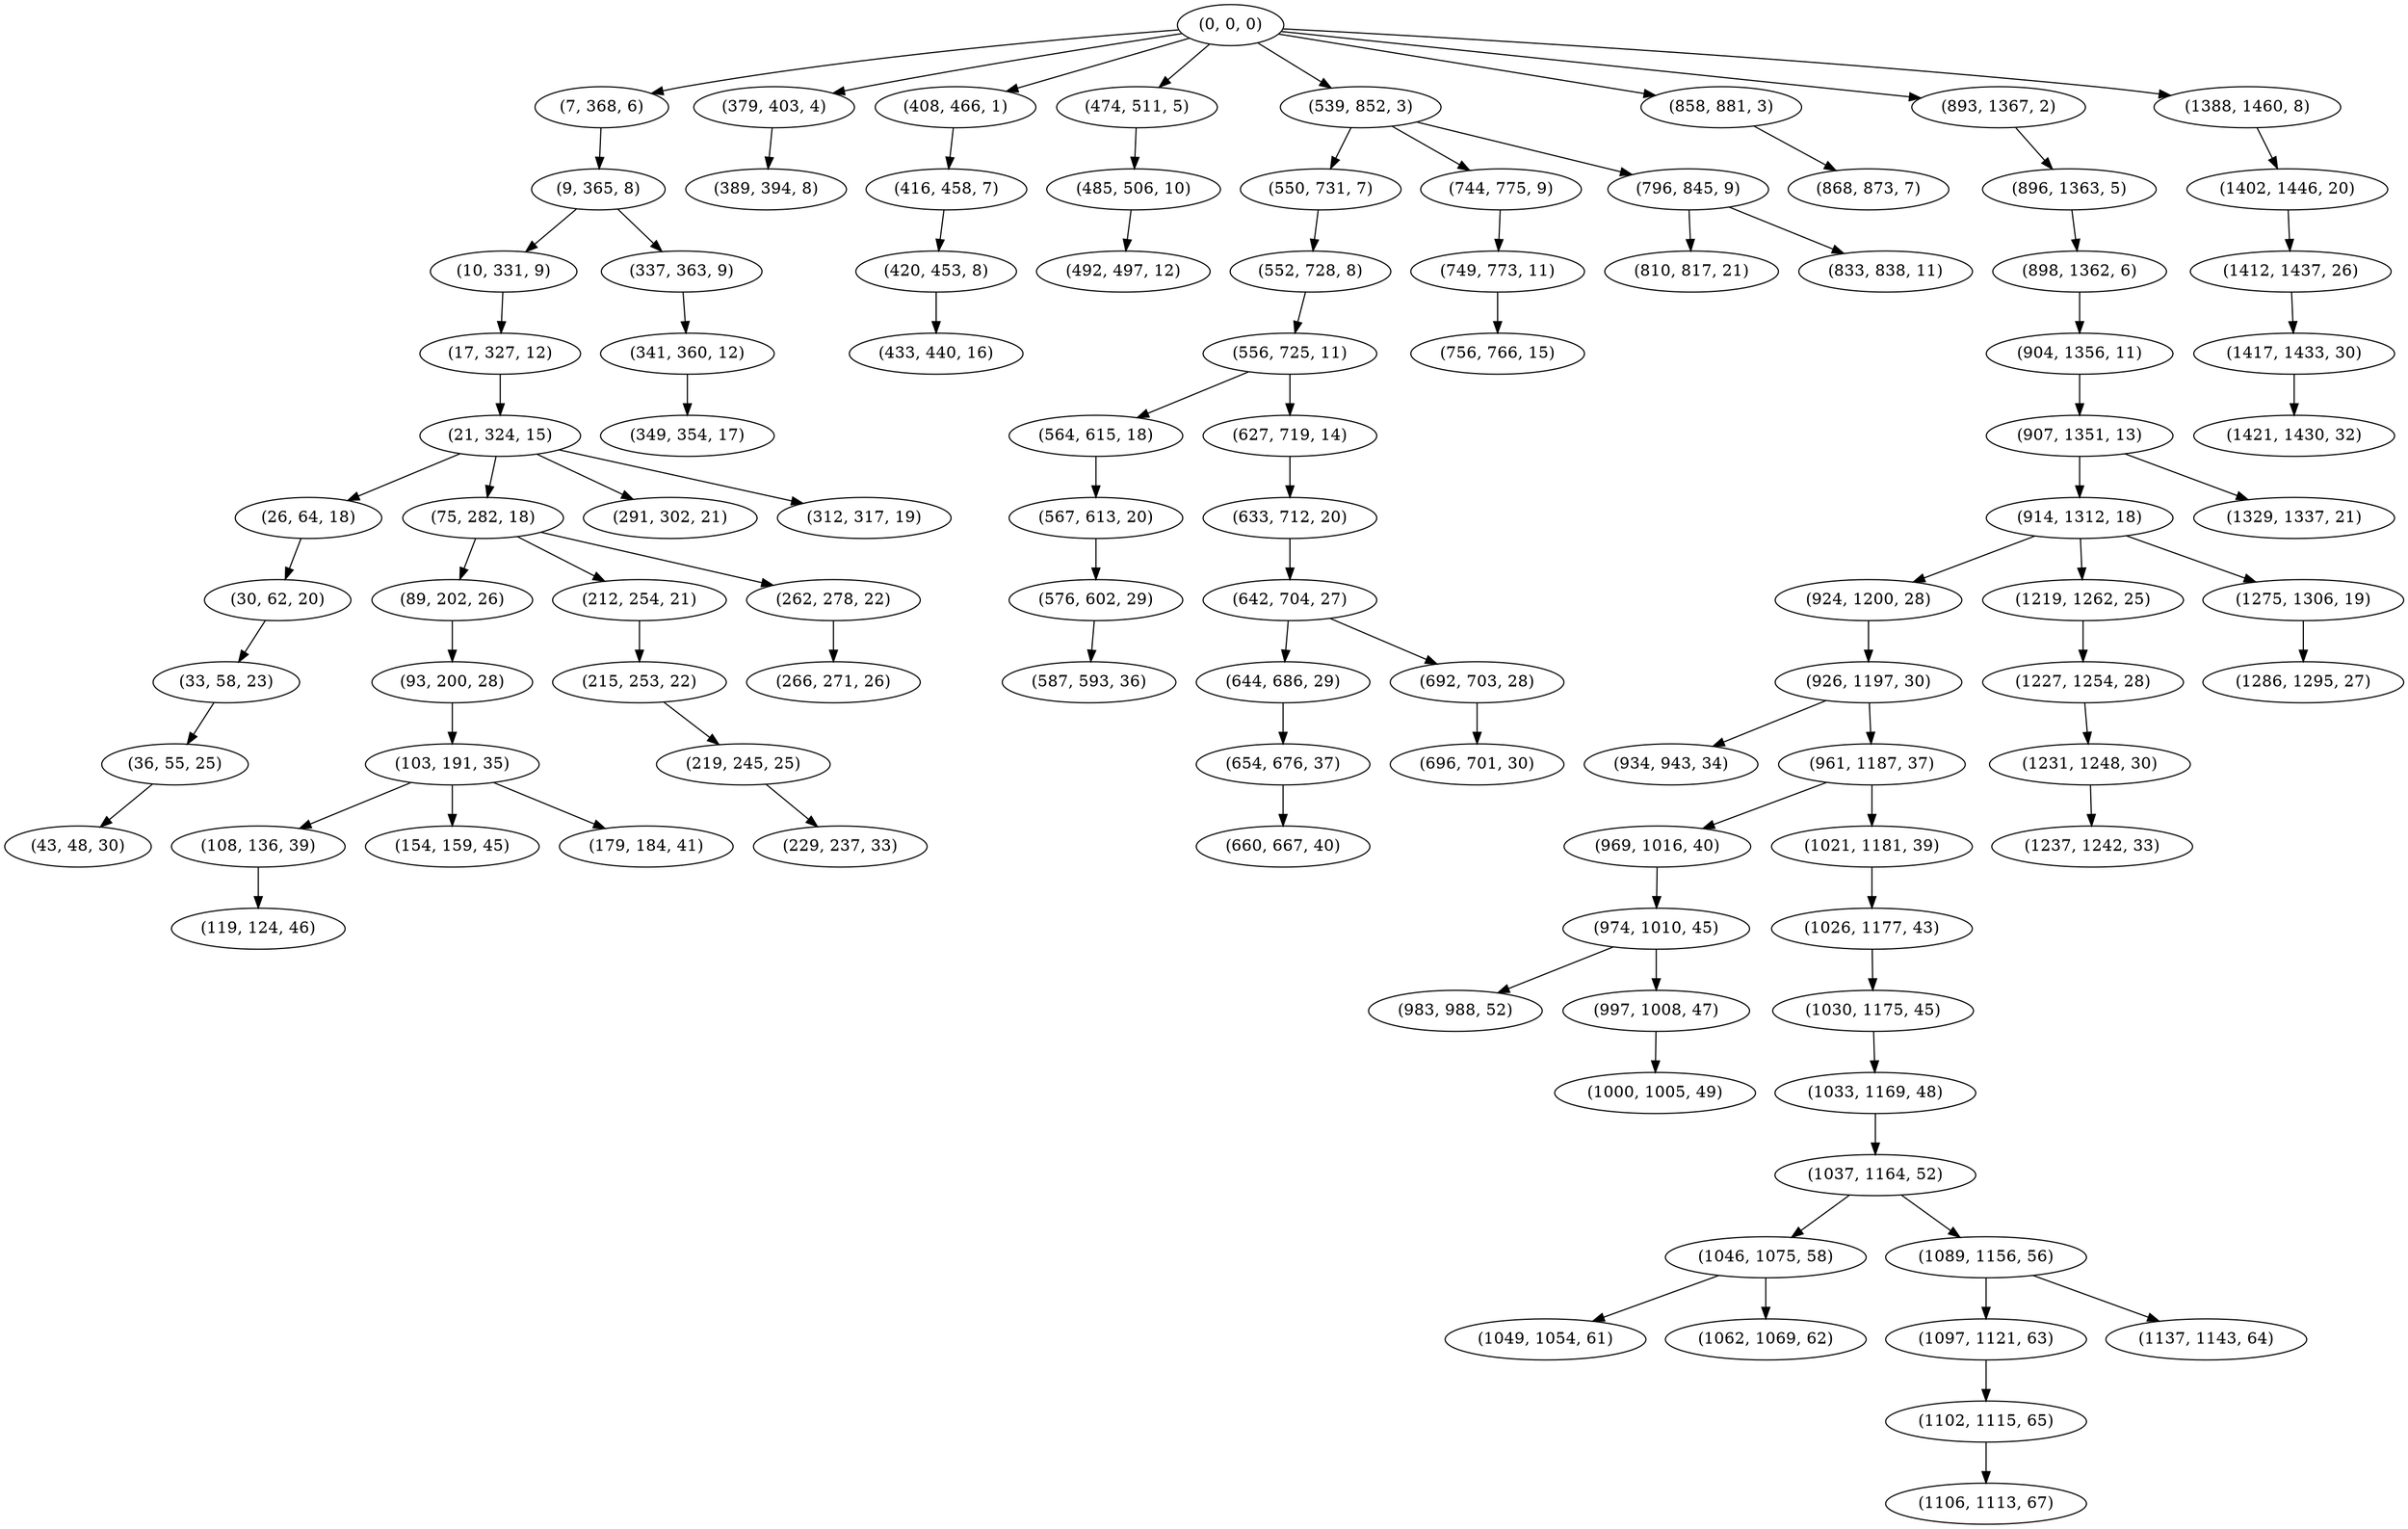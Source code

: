 digraph tree {
    "(0, 0, 0)";
    "(7, 368, 6)";
    "(9, 365, 8)";
    "(10, 331, 9)";
    "(17, 327, 12)";
    "(21, 324, 15)";
    "(26, 64, 18)";
    "(30, 62, 20)";
    "(33, 58, 23)";
    "(36, 55, 25)";
    "(43, 48, 30)";
    "(75, 282, 18)";
    "(89, 202, 26)";
    "(93, 200, 28)";
    "(103, 191, 35)";
    "(108, 136, 39)";
    "(119, 124, 46)";
    "(154, 159, 45)";
    "(179, 184, 41)";
    "(212, 254, 21)";
    "(215, 253, 22)";
    "(219, 245, 25)";
    "(229, 237, 33)";
    "(262, 278, 22)";
    "(266, 271, 26)";
    "(291, 302, 21)";
    "(312, 317, 19)";
    "(337, 363, 9)";
    "(341, 360, 12)";
    "(349, 354, 17)";
    "(379, 403, 4)";
    "(389, 394, 8)";
    "(408, 466, 1)";
    "(416, 458, 7)";
    "(420, 453, 8)";
    "(433, 440, 16)";
    "(474, 511, 5)";
    "(485, 506, 10)";
    "(492, 497, 12)";
    "(539, 852, 3)";
    "(550, 731, 7)";
    "(552, 728, 8)";
    "(556, 725, 11)";
    "(564, 615, 18)";
    "(567, 613, 20)";
    "(576, 602, 29)";
    "(587, 593, 36)";
    "(627, 719, 14)";
    "(633, 712, 20)";
    "(642, 704, 27)";
    "(644, 686, 29)";
    "(654, 676, 37)";
    "(660, 667, 40)";
    "(692, 703, 28)";
    "(696, 701, 30)";
    "(744, 775, 9)";
    "(749, 773, 11)";
    "(756, 766, 15)";
    "(796, 845, 9)";
    "(810, 817, 21)";
    "(833, 838, 11)";
    "(858, 881, 3)";
    "(868, 873, 7)";
    "(893, 1367, 2)";
    "(896, 1363, 5)";
    "(898, 1362, 6)";
    "(904, 1356, 11)";
    "(907, 1351, 13)";
    "(914, 1312, 18)";
    "(924, 1200, 28)";
    "(926, 1197, 30)";
    "(934, 943, 34)";
    "(961, 1187, 37)";
    "(969, 1016, 40)";
    "(974, 1010, 45)";
    "(983, 988, 52)";
    "(997, 1008, 47)";
    "(1000, 1005, 49)";
    "(1021, 1181, 39)";
    "(1026, 1177, 43)";
    "(1030, 1175, 45)";
    "(1033, 1169, 48)";
    "(1037, 1164, 52)";
    "(1046, 1075, 58)";
    "(1049, 1054, 61)";
    "(1062, 1069, 62)";
    "(1089, 1156, 56)";
    "(1097, 1121, 63)";
    "(1102, 1115, 65)";
    "(1106, 1113, 67)";
    "(1137, 1143, 64)";
    "(1219, 1262, 25)";
    "(1227, 1254, 28)";
    "(1231, 1248, 30)";
    "(1237, 1242, 33)";
    "(1275, 1306, 19)";
    "(1286, 1295, 27)";
    "(1329, 1337, 21)";
    "(1388, 1460, 8)";
    "(1402, 1446, 20)";
    "(1412, 1437, 26)";
    "(1417, 1433, 30)";
    "(1421, 1430, 32)";
    "(0, 0, 0)" -> "(7, 368, 6)";
    "(0, 0, 0)" -> "(379, 403, 4)";
    "(0, 0, 0)" -> "(408, 466, 1)";
    "(0, 0, 0)" -> "(474, 511, 5)";
    "(0, 0, 0)" -> "(539, 852, 3)";
    "(0, 0, 0)" -> "(858, 881, 3)";
    "(0, 0, 0)" -> "(893, 1367, 2)";
    "(0, 0, 0)" -> "(1388, 1460, 8)";
    "(7, 368, 6)" -> "(9, 365, 8)";
    "(9, 365, 8)" -> "(10, 331, 9)";
    "(9, 365, 8)" -> "(337, 363, 9)";
    "(10, 331, 9)" -> "(17, 327, 12)";
    "(17, 327, 12)" -> "(21, 324, 15)";
    "(21, 324, 15)" -> "(26, 64, 18)";
    "(21, 324, 15)" -> "(75, 282, 18)";
    "(21, 324, 15)" -> "(291, 302, 21)";
    "(21, 324, 15)" -> "(312, 317, 19)";
    "(26, 64, 18)" -> "(30, 62, 20)";
    "(30, 62, 20)" -> "(33, 58, 23)";
    "(33, 58, 23)" -> "(36, 55, 25)";
    "(36, 55, 25)" -> "(43, 48, 30)";
    "(75, 282, 18)" -> "(89, 202, 26)";
    "(75, 282, 18)" -> "(212, 254, 21)";
    "(75, 282, 18)" -> "(262, 278, 22)";
    "(89, 202, 26)" -> "(93, 200, 28)";
    "(93, 200, 28)" -> "(103, 191, 35)";
    "(103, 191, 35)" -> "(108, 136, 39)";
    "(103, 191, 35)" -> "(154, 159, 45)";
    "(103, 191, 35)" -> "(179, 184, 41)";
    "(108, 136, 39)" -> "(119, 124, 46)";
    "(212, 254, 21)" -> "(215, 253, 22)";
    "(215, 253, 22)" -> "(219, 245, 25)";
    "(219, 245, 25)" -> "(229, 237, 33)";
    "(262, 278, 22)" -> "(266, 271, 26)";
    "(337, 363, 9)" -> "(341, 360, 12)";
    "(341, 360, 12)" -> "(349, 354, 17)";
    "(379, 403, 4)" -> "(389, 394, 8)";
    "(408, 466, 1)" -> "(416, 458, 7)";
    "(416, 458, 7)" -> "(420, 453, 8)";
    "(420, 453, 8)" -> "(433, 440, 16)";
    "(474, 511, 5)" -> "(485, 506, 10)";
    "(485, 506, 10)" -> "(492, 497, 12)";
    "(539, 852, 3)" -> "(550, 731, 7)";
    "(539, 852, 3)" -> "(744, 775, 9)";
    "(539, 852, 3)" -> "(796, 845, 9)";
    "(550, 731, 7)" -> "(552, 728, 8)";
    "(552, 728, 8)" -> "(556, 725, 11)";
    "(556, 725, 11)" -> "(564, 615, 18)";
    "(556, 725, 11)" -> "(627, 719, 14)";
    "(564, 615, 18)" -> "(567, 613, 20)";
    "(567, 613, 20)" -> "(576, 602, 29)";
    "(576, 602, 29)" -> "(587, 593, 36)";
    "(627, 719, 14)" -> "(633, 712, 20)";
    "(633, 712, 20)" -> "(642, 704, 27)";
    "(642, 704, 27)" -> "(644, 686, 29)";
    "(642, 704, 27)" -> "(692, 703, 28)";
    "(644, 686, 29)" -> "(654, 676, 37)";
    "(654, 676, 37)" -> "(660, 667, 40)";
    "(692, 703, 28)" -> "(696, 701, 30)";
    "(744, 775, 9)" -> "(749, 773, 11)";
    "(749, 773, 11)" -> "(756, 766, 15)";
    "(796, 845, 9)" -> "(810, 817, 21)";
    "(796, 845, 9)" -> "(833, 838, 11)";
    "(858, 881, 3)" -> "(868, 873, 7)";
    "(893, 1367, 2)" -> "(896, 1363, 5)";
    "(896, 1363, 5)" -> "(898, 1362, 6)";
    "(898, 1362, 6)" -> "(904, 1356, 11)";
    "(904, 1356, 11)" -> "(907, 1351, 13)";
    "(907, 1351, 13)" -> "(914, 1312, 18)";
    "(907, 1351, 13)" -> "(1329, 1337, 21)";
    "(914, 1312, 18)" -> "(924, 1200, 28)";
    "(914, 1312, 18)" -> "(1219, 1262, 25)";
    "(914, 1312, 18)" -> "(1275, 1306, 19)";
    "(924, 1200, 28)" -> "(926, 1197, 30)";
    "(926, 1197, 30)" -> "(934, 943, 34)";
    "(926, 1197, 30)" -> "(961, 1187, 37)";
    "(961, 1187, 37)" -> "(969, 1016, 40)";
    "(961, 1187, 37)" -> "(1021, 1181, 39)";
    "(969, 1016, 40)" -> "(974, 1010, 45)";
    "(974, 1010, 45)" -> "(983, 988, 52)";
    "(974, 1010, 45)" -> "(997, 1008, 47)";
    "(997, 1008, 47)" -> "(1000, 1005, 49)";
    "(1021, 1181, 39)" -> "(1026, 1177, 43)";
    "(1026, 1177, 43)" -> "(1030, 1175, 45)";
    "(1030, 1175, 45)" -> "(1033, 1169, 48)";
    "(1033, 1169, 48)" -> "(1037, 1164, 52)";
    "(1037, 1164, 52)" -> "(1046, 1075, 58)";
    "(1037, 1164, 52)" -> "(1089, 1156, 56)";
    "(1046, 1075, 58)" -> "(1049, 1054, 61)";
    "(1046, 1075, 58)" -> "(1062, 1069, 62)";
    "(1089, 1156, 56)" -> "(1097, 1121, 63)";
    "(1089, 1156, 56)" -> "(1137, 1143, 64)";
    "(1097, 1121, 63)" -> "(1102, 1115, 65)";
    "(1102, 1115, 65)" -> "(1106, 1113, 67)";
    "(1219, 1262, 25)" -> "(1227, 1254, 28)";
    "(1227, 1254, 28)" -> "(1231, 1248, 30)";
    "(1231, 1248, 30)" -> "(1237, 1242, 33)";
    "(1275, 1306, 19)" -> "(1286, 1295, 27)";
    "(1388, 1460, 8)" -> "(1402, 1446, 20)";
    "(1402, 1446, 20)" -> "(1412, 1437, 26)";
    "(1412, 1437, 26)" -> "(1417, 1433, 30)";
    "(1417, 1433, 30)" -> "(1421, 1430, 32)";
}
